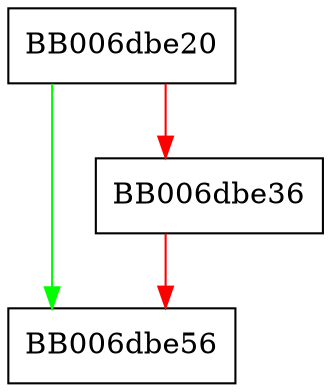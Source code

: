 digraph poly1305_final {
  node [shape="box"];
  graph [splines=ortho];
  BB006dbe20 -> BB006dbe56 [color="green"];
  BB006dbe20 -> BB006dbe36 [color="red"];
  BB006dbe36 -> BB006dbe56 [color="red"];
}